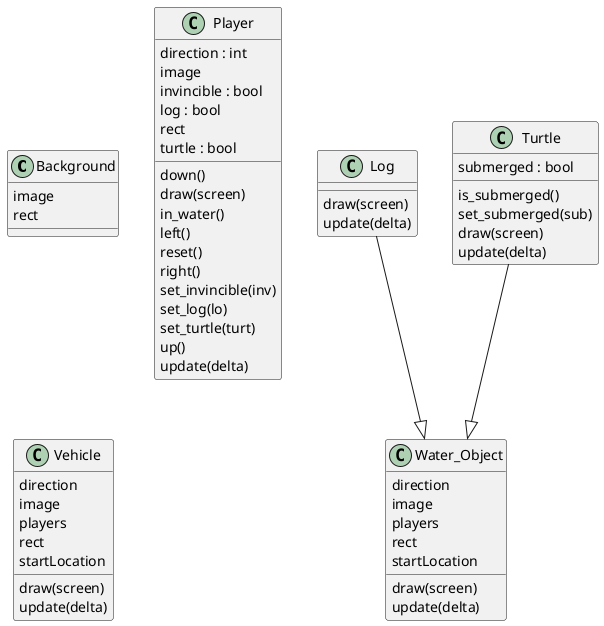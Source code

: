 @startuml classes
set namespaceSeparator none
class "Background" as background.Background {
  image
  rect
}
class "Log" as log.Log {
  draw(screen)
  update(delta)
}
class "Player" as player.Player {
  direction : int
  image
  invincible : bool
  log : bool
  rect
  turtle : bool
  down()
  draw(screen)
  in_water()
  left()
  reset()
  right()
  set_invincible(inv)
  set_log(lo)
  set_turtle(turt)
  up()
  update(delta)
}
class "Vehicle" as vehicle.Vehicle {
  direction
  image
  players
  rect
  startLocation
  draw(screen)
  update(delta)
}
class "Turtle" as turtle.Turtle {
  submerged : bool
  is_submerged()
  set_submerged(sub)
  draw(screen)
  update(delta)
}
class "Water_Object" as water_object.Water_Object {
  direction
  image
  players
  rect
  startLocation
  draw(screen)
  update(delta)
}
log.Log --|> water_object.Water_Object
turtle.Turtle  --|> water_object.Water_Object
@enduml
